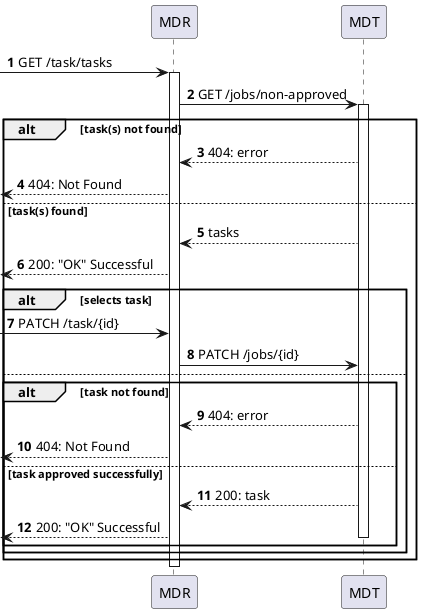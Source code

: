 @startuml
autonumber

participant "MDR" as mdr

participant "MDT" as mdt

[-> mdr: GET /task/tasks

activate mdr

    mdr -> mdt : GET /jobs/non-approved
    activate mdt


    alt task(s) not found
        mdt --> mdr: 404: error
        [<-- mdr : 404: Not Found

    else task(s) found
        mdt --> mdr: tasks
        [<-- mdr : 200: "OK" Successful
        alt selects task
            [-> mdr: PATCH /task/{id}
            mdr -> mdt: PATCH /jobs/{id}
        else
            alt task not found
            mdt --> mdr: 404: error
            [<-- mdr : 404: Not Found
        else task approved successfully
            mdt --> mdr : 200: task
            [<-- mdr : 200: "OK" Successful
        deactivate mdt
            end
        end
    end
deactivate mdr

@enduml
